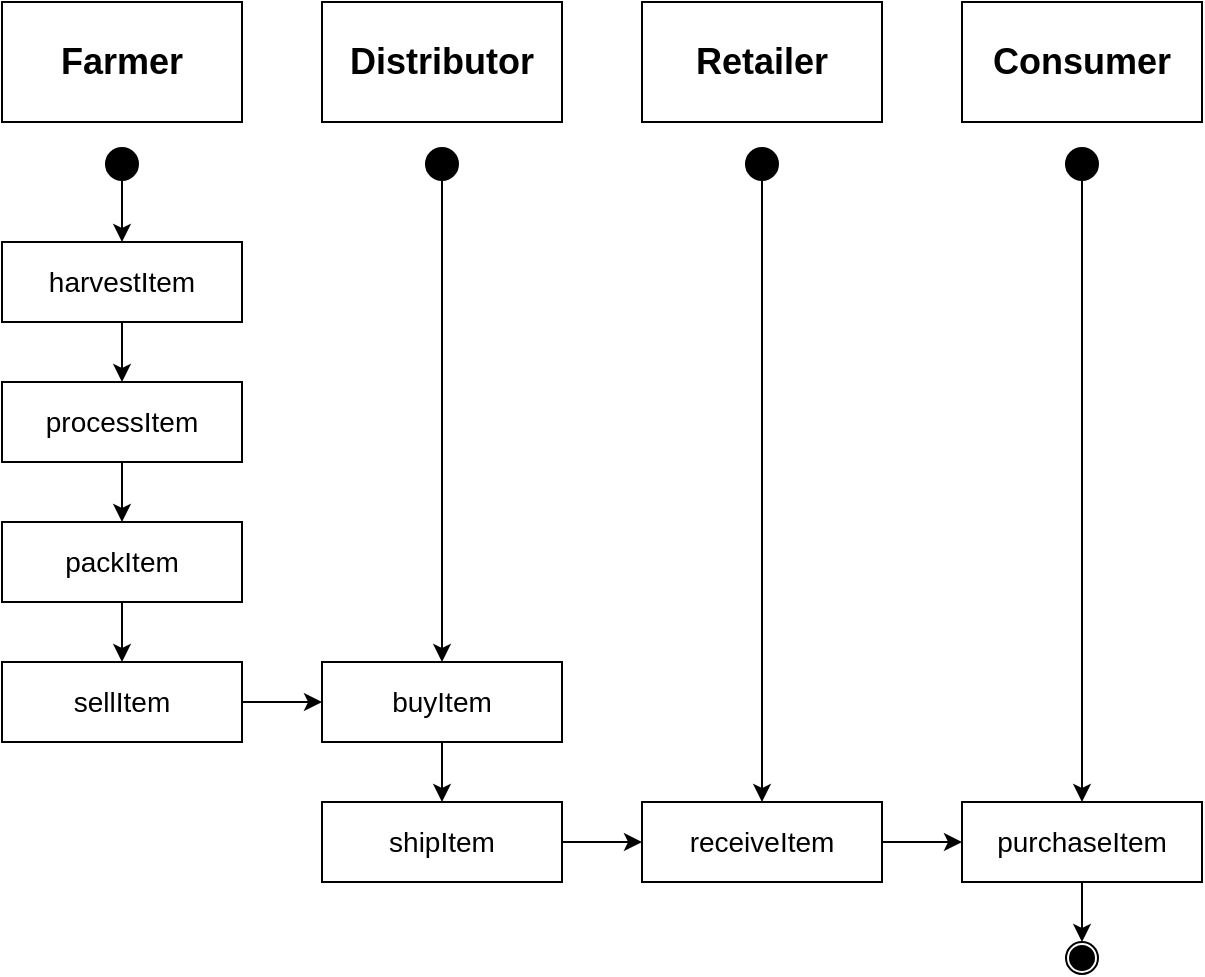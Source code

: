 <mxfile version="14.6.3" type="device"><diagram id="Vk3a0k1yEZj7FGRoTBO9" name="Page-1"><mxGraphModel dx="1038" dy="580" grid="1" gridSize="10" guides="1" tooltips="1" connect="1" arrows="1" fold="1" page="1" pageScale="1" pageWidth="827" pageHeight="1169" math="0" shadow="0"><root><mxCell id="0"/><mxCell id="1" parent="0"/><mxCell id="gCOtPMKl6kzh6WJmZtW0-1" value="&lt;font style=&quot;font-size: 18px&quot;&gt;&lt;b&gt;Farmer&lt;/b&gt;&lt;/font&gt;" style="rounded=0;whiteSpace=wrap;html=1;" vertex="1" parent="1"><mxGeometry x="120" width="120" height="60" as="geometry"/></mxCell><mxCell id="gCOtPMKl6kzh6WJmZtW0-2" value="&lt;font style=&quot;font-size: 18px&quot;&gt;&lt;b&gt;Retailer&lt;/b&gt;&lt;/font&gt;" style="rounded=0;whiteSpace=wrap;html=1;" vertex="1" parent="1"><mxGeometry x="440" width="120" height="60" as="geometry"/></mxCell><mxCell id="gCOtPMKl6kzh6WJmZtW0-3" value="&lt;font style=&quot;font-size: 18px&quot;&gt;&lt;b&gt;Distributor&lt;/b&gt;&lt;/font&gt;" style="rounded=0;whiteSpace=wrap;html=1;" vertex="1" parent="1"><mxGeometry x="280" width="120" height="60" as="geometry"/></mxCell><mxCell id="gCOtPMKl6kzh6WJmZtW0-4" value="&lt;font style=&quot;font-size: 18px&quot;&gt;&lt;b&gt;Consumer&lt;/b&gt;&lt;/font&gt;" style="rounded=0;whiteSpace=wrap;html=1;" vertex="1" parent="1"><mxGeometry x="600" width="120" height="60" as="geometry"/></mxCell><mxCell id="gCOtPMKl6kzh6WJmZtW0-24" style="edgeStyle=orthogonalEdgeStyle;rounded=0;orthogonalLoop=1;jettySize=auto;html=1;exitX=0.5;exitY=1;exitDx=0;exitDy=0;entryX=0.5;entryY=0;entryDx=0;entryDy=0;" edge="1" parent="1" source="gCOtPMKl6kzh6WJmZtW0-5" target="gCOtPMKl6kzh6WJmZtW0-10"><mxGeometry relative="1" as="geometry"/></mxCell><mxCell id="gCOtPMKl6kzh6WJmZtW0-5" value="" style="ellipse;whiteSpace=wrap;html=1;fillColor=#000000;" vertex="1" parent="1"><mxGeometry x="172" y="73" width="16" height="16" as="geometry"/></mxCell><mxCell id="gCOtPMKl6kzh6WJmZtW0-32" style="edgeStyle=orthogonalEdgeStyle;rounded=0;orthogonalLoop=1;jettySize=auto;html=1;exitX=0.5;exitY=1;exitDx=0;exitDy=0;entryX=0.5;entryY=0;entryDx=0;entryDy=0;" edge="1" parent="1" source="gCOtPMKl6kzh6WJmZtW0-7" target="gCOtPMKl6kzh6WJmZtW0-14"><mxGeometry relative="1" as="geometry"/></mxCell><mxCell id="gCOtPMKl6kzh6WJmZtW0-7" value="" style="ellipse;whiteSpace=wrap;html=1;fillColor=#000000;" vertex="1" parent="1"><mxGeometry x="332" y="73" width="16" height="16" as="geometry"/></mxCell><mxCell id="gCOtPMKl6kzh6WJmZtW0-33" style="edgeStyle=orthogonalEdgeStyle;rounded=0;orthogonalLoop=1;jettySize=auto;html=1;exitX=0.5;exitY=1;exitDx=0;exitDy=0;entryX=0.5;entryY=0;entryDx=0;entryDy=0;" edge="1" parent="1" source="gCOtPMKl6kzh6WJmZtW0-8" target="gCOtPMKl6kzh6WJmZtW0-16"><mxGeometry relative="1" as="geometry"/></mxCell><mxCell id="gCOtPMKl6kzh6WJmZtW0-8" value="" style="ellipse;whiteSpace=wrap;html=1;fillColor=#000000;" vertex="1" parent="1"><mxGeometry x="492" y="73" width="16" height="16" as="geometry"/></mxCell><mxCell id="gCOtPMKl6kzh6WJmZtW0-34" style="edgeStyle=orthogonalEdgeStyle;rounded=0;orthogonalLoop=1;jettySize=auto;html=1;exitX=0.5;exitY=1;exitDx=0;exitDy=0;entryX=0.5;entryY=0;entryDx=0;entryDy=0;" edge="1" parent="1" source="gCOtPMKl6kzh6WJmZtW0-9" target="gCOtPMKl6kzh6WJmZtW0-17"><mxGeometry relative="1" as="geometry"/></mxCell><mxCell id="gCOtPMKl6kzh6WJmZtW0-9" value="" style="ellipse;whiteSpace=wrap;html=1;fillColor=#000000;" vertex="1" parent="1"><mxGeometry x="652" y="73" width="16" height="16" as="geometry"/></mxCell><mxCell id="gCOtPMKl6kzh6WJmZtW0-25" style="edgeStyle=orthogonalEdgeStyle;rounded=0;orthogonalLoop=1;jettySize=auto;html=1;exitX=0.5;exitY=1;exitDx=0;exitDy=0;entryX=0.5;entryY=0;entryDx=0;entryDy=0;" edge="1" parent="1" source="gCOtPMKl6kzh6WJmZtW0-10" target="gCOtPMKl6kzh6WJmZtW0-11"><mxGeometry relative="1" as="geometry"/></mxCell><mxCell id="gCOtPMKl6kzh6WJmZtW0-10" value="&lt;font style=&quot;font-size: 14px&quot;&gt;harvestItem&lt;/font&gt;" style="rounded=0;whiteSpace=wrap;html=1;fillColor=#FFFFFF;" vertex="1" parent="1"><mxGeometry x="120" y="120" width="120" height="40" as="geometry"/></mxCell><mxCell id="gCOtPMKl6kzh6WJmZtW0-26" style="edgeStyle=orthogonalEdgeStyle;rounded=0;orthogonalLoop=1;jettySize=auto;html=1;exitX=0.5;exitY=1;exitDx=0;exitDy=0;entryX=0.5;entryY=0;entryDx=0;entryDy=0;" edge="1" parent="1" source="gCOtPMKl6kzh6WJmZtW0-11" target="gCOtPMKl6kzh6WJmZtW0-12"><mxGeometry relative="1" as="geometry"/></mxCell><mxCell id="gCOtPMKl6kzh6WJmZtW0-11" value="&lt;font style=&quot;font-size: 14px&quot;&gt;processItem&lt;/font&gt;" style="rounded=0;whiteSpace=wrap;html=1;fillColor=#FFFFFF;" vertex="1" parent="1"><mxGeometry x="120" y="190" width="120" height="40" as="geometry"/></mxCell><mxCell id="gCOtPMKl6kzh6WJmZtW0-27" style="edgeStyle=orthogonalEdgeStyle;rounded=0;orthogonalLoop=1;jettySize=auto;html=1;exitX=0.5;exitY=1;exitDx=0;exitDy=0;entryX=0.5;entryY=0;entryDx=0;entryDy=0;" edge="1" parent="1" source="gCOtPMKl6kzh6WJmZtW0-12" target="gCOtPMKl6kzh6WJmZtW0-13"><mxGeometry relative="1" as="geometry"/></mxCell><mxCell id="gCOtPMKl6kzh6WJmZtW0-12" value="&lt;font style=&quot;font-size: 14px&quot;&gt;packItem&lt;/font&gt;" style="rounded=0;whiteSpace=wrap;html=1;fillColor=#FFFFFF;" vertex="1" parent="1"><mxGeometry x="120" y="260" width="120" height="40" as="geometry"/></mxCell><mxCell id="gCOtPMKl6kzh6WJmZtW0-28" style="edgeStyle=orthogonalEdgeStyle;rounded=0;orthogonalLoop=1;jettySize=auto;html=1;exitX=1;exitY=0.5;exitDx=0;exitDy=0;entryX=0;entryY=0.5;entryDx=0;entryDy=0;" edge="1" parent="1" source="gCOtPMKl6kzh6WJmZtW0-13" target="gCOtPMKl6kzh6WJmZtW0-14"><mxGeometry relative="1" as="geometry"/></mxCell><mxCell id="gCOtPMKl6kzh6WJmZtW0-13" value="&lt;font style=&quot;font-size: 14px&quot;&gt;sellItem&lt;/font&gt;" style="rounded=0;whiteSpace=wrap;html=1;fillColor=#FFFFFF;" vertex="1" parent="1"><mxGeometry x="120" y="330" width="120" height="40" as="geometry"/></mxCell><mxCell id="gCOtPMKl6kzh6WJmZtW0-29" style="edgeStyle=orthogonalEdgeStyle;rounded=0;orthogonalLoop=1;jettySize=auto;html=1;exitX=0.5;exitY=1;exitDx=0;exitDy=0;entryX=0.5;entryY=0;entryDx=0;entryDy=0;" edge="1" parent="1" source="gCOtPMKl6kzh6WJmZtW0-14" target="gCOtPMKl6kzh6WJmZtW0-15"><mxGeometry relative="1" as="geometry"/></mxCell><mxCell id="gCOtPMKl6kzh6WJmZtW0-14" value="&lt;font style=&quot;font-size: 14px&quot;&gt;buyItem&lt;/font&gt;" style="rounded=0;whiteSpace=wrap;html=1;fillColor=#FFFFFF;" vertex="1" parent="1"><mxGeometry x="280" y="330" width="120" height="40" as="geometry"/></mxCell><mxCell id="gCOtPMKl6kzh6WJmZtW0-30" style="edgeStyle=orthogonalEdgeStyle;rounded=0;orthogonalLoop=1;jettySize=auto;html=1;exitX=1;exitY=0.5;exitDx=0;exitDy=0;entryX=0;entryY=0.5;entryDx=0;entryDy=0;" edge="1" parent="1" source="gCOtPMKl6kzh6WJmZtW0-15" target="gCOtPMKl6kzh6WJmZtW0-16"><mxGeometry relative="1" as="geometry"/></mxCell><mxCell id="gCOtPMKl6kzh6WJmZtW0-15" value="&lt;font style=&quot;font-size: 14px&quot;&gt;shipItem&lt;/font&gt;" style="rounded=0;whiteSpace=wrap;html=1;fillColor=#FFFFFF;" vertex="1" parent="1"><mxGeometry x="280" y="400" width="120" height="40" as="geometry"/></mxCell><mxCell id="gCOtPMKl6kzh6WJmZtW0-31" style="edgeStyle=orthogonalEdgeStyle;rounded=0;orthogonalLoop=1;jettySize=auto;html=1;exitX=1;exitY=0.5;exitDx=0;exitDy=0;entryX=0;entryY=0.5;entryDx=0;entryDy=0;" edge="1" parent="1" source="gCOtPMKl6kzh6WJmZtW0-16" target="gCOtPMKl6kzh6WJmZtW0-17"><mxGeometry relative="1" as="geometry"/></mxCell><mxCell id="gCOtPMKl6kzh6WJmZtW0-16" value="&lt;font style=&quot;font-size: 14px&quot;&gt;receiveItem&lt;/font&gt;" style="rounded=0;whiteSpace=wrap;html=1;fillColor=#FFFFFF;" vertex="1" parent="1"><mxGeometry x="440" y="400" width="120" height="40" as="geometry"/></mxCell><mxCell id="gCOtPMKl6kzh6WJmZtW0-35" style="edgeStyle=orthogonalEdgeStyle;rounded=0;orthogonalLoop=1;jettySize=auto;html=1;exitX=0.5;exitY=1;exitDx=0;exitDy=0;entryX=0.5;entryY=0;entryDx=0;entryDy=0;" edge="1" parent="1" source="gCOtPMKl6kzh6WJmZtW0-17" target="gCOtPMKl6kzh6WJmZtW0-18"><mxGeometry relative="1" as="geometry"/></mxCell><mxCell id="gCOtPMKl6kzh6WJmZtW0-17" value="&lt;font style=&quot;font-size: 14px&quot;&gt;purchaseItem&lt;/font&gt;" style="rounded=0;whiteSpace=wrap;html=1;fillColor=#FFFFFF;" vertex="1" parent="1"><mxGeometry x="600" y="400" width="120" height="40" as="geometry"/></mxCell><mxCell id="gCOtPMKl6kzh6WJmZtW0-18" value="" style="ellipse;whiteSpace=wrap;html=1;fillColor=#FFFFFF;" vertex="1" parent="1"><mxGeometry x="652" y="470" width="16" height="16" as="geometry"/></mxCell><mxCell id="gCOtPMKl6kzh6WJmZtW0-19" value="" style="ellipse;whiteSpace=wrap;html=1;fillColor=#000000;" vertex="1" parent="1"><mxGeometry x="654" y="472" width="12" height="12" as="geometry"/></mxCell></root></mxGraphModel></diagram></mxfile>